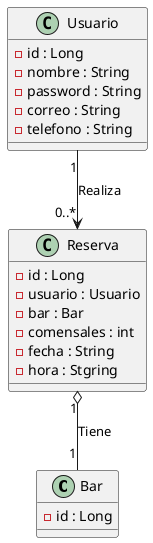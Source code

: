 @startuml

class Bar{
    - id : Long
}

class Usuario{
    - id : Long
    - nombre : String
    - password : String
    - correo : String
    - telefono : String
}

class Reserva{
    - id : Long
    - usuario : Usuario
    - bar : Bar
    - comensales : int
    - fecha : String
    - hora : Stgring
}

Usuario "1" --> "0..*" Reserva : Realiza

Reserva "1" o-- "1" Bar : Tiene

@enduml